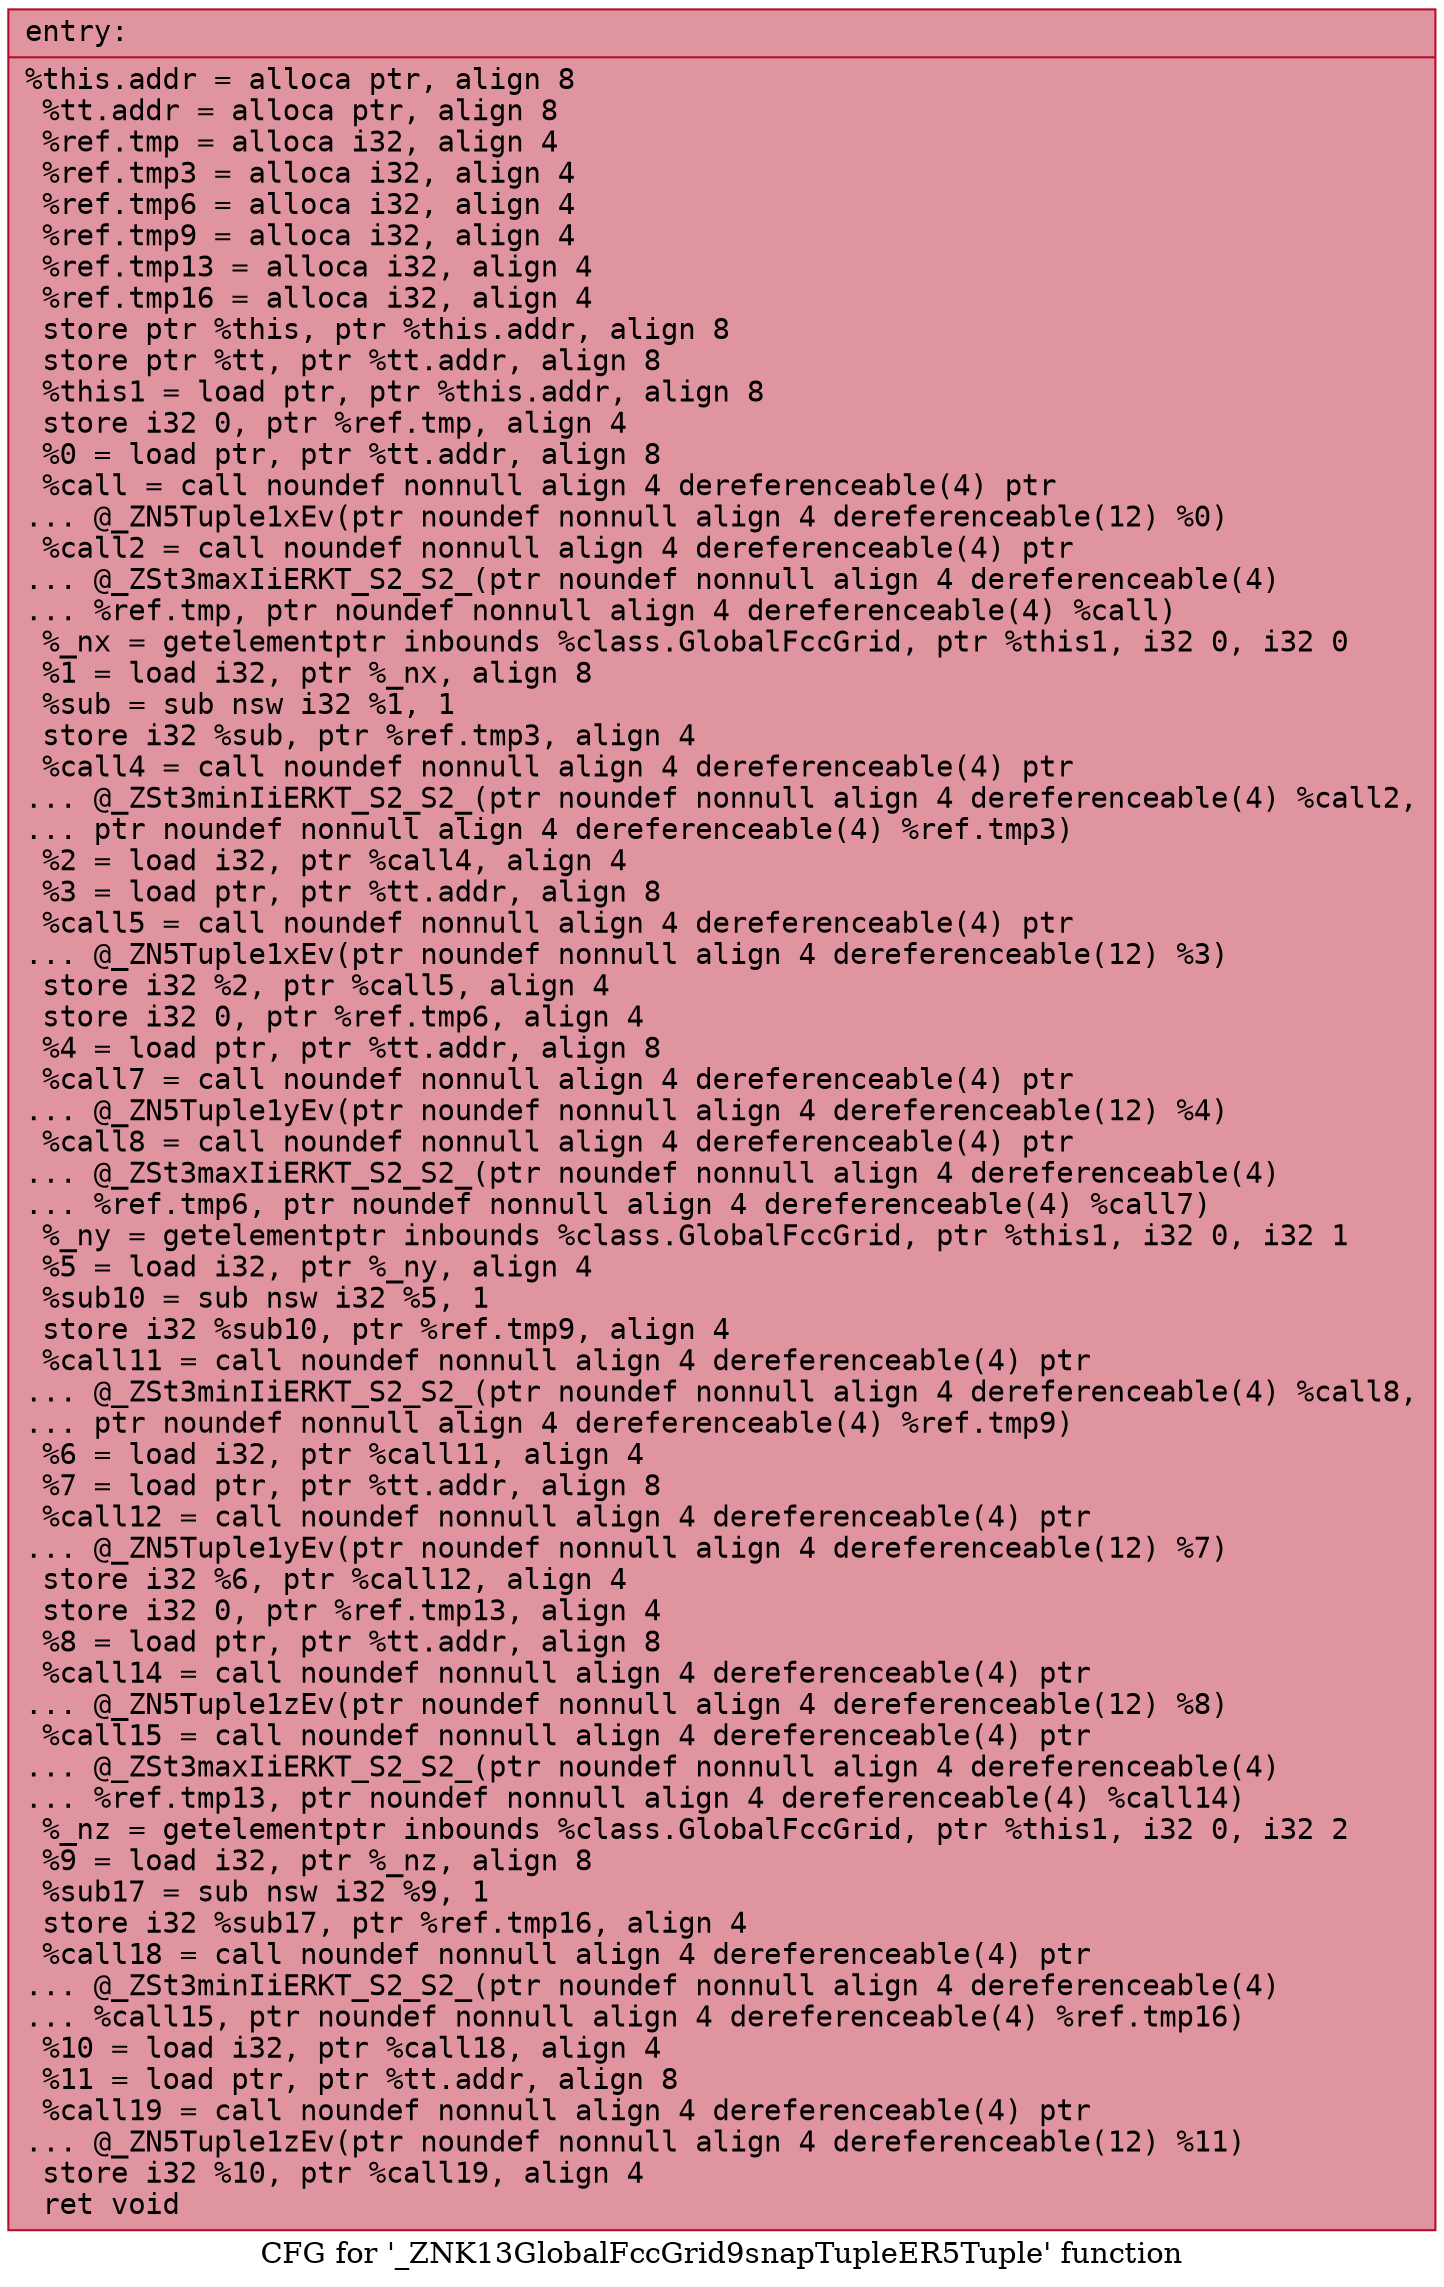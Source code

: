 digraph "CFG for '_ZNK13GlobalFccGrid9snapTupleER5Tuple' function" {
	label="CFG for '_ZNK13GlobalFccGrid9snapTupleER5Tuple' function";

	Node0x55c606367800 [shape=record,color="#b70d28ff", style=filled, fillcolor="#b70d2870" fontname="Courier",label="{entry:\l|  %this.addr = alloca ptr, align 8\l  %tt.addr = alloca ptr, align 8\l  %ref.tmp = alloca i32, align 4\l  %ref.tmp3 = alloca i32, align 4\l  %ref.tmp6 = alloca i32, align 4\l  %ref.tmp9 = alloca i32, align 4\l  %ref.tmp13 = alloca i32, align 4\l  %ref.tmp16 = alloca i32, align 4\l  store ptr %this, ptr %this.addr, align 8\l  store ptr %tt, ptr %tt.addr, align 8\l  %this1 = load ptr, ptr %this.addr, align 8\l  store i32 0, ptr %ref.tmp, align 4\l  %0 = load ptr, ptr %tt.addr, align 8\l  %call = call noundef nonnull align 4 dereferenceable(4) ptr\l... @_ZN5Tuple1xEv(ptr noundef nonnull align 4 dereferenceable(12) %0)\l  %call2 = call noundef nonnull align 4 dereferenceable(4) ptr\l... @_ZSt3maxIiERKT_S2_S2_(ptr noundef nonnull align 4 dereferenceable(4)\l... %ref.tmp, ptr noundef nonnull align 4 dereferenceable(4) %call)\l  %_nx = getelementptr inbounds %class.GlobalFccGrid, ptr %this1, i32 0, i32 0\l  %1 = load i32, ptr %_nx, align 8\l  %sub = sub nsw i32 %1, 1\l  store i32 %sub, ptr %ref.tmp3, align 4\l  %call4 = call noundef nonnull align 4 dereferenceable(4) ptr\l... @_ZSt3minIiERKT_S2_S2_(ptr noundef nonnull align 4 dereferenceable(4) %call2,\l... ptr noundef nonnull align 4 dereferenceable(4) %ref.tmp3)\l  %2 = load i32, ptr %call4, align 4\l  %3 = load ptr, ptr %tt.addr, align 8\l  %call5 = call noundef nonnull align 4 dereferenceable(4) ptr\l... @_ZN5Tuple1xEv(ptr noundef nonnull align 4 dereferenceable(12) %3)\l  store i32 %2, ptr %call5, align 4\l  store i32 0, ptr %ref.tmp6, align 4\l  %4 = load ptr, ptr %tt.addr, align 8\l  %call7 = call noundef nonnull align 4 dereferenceable(4) ptr\l... @_ZN5Tuple1yEv(ptr noundef nonnull align 4 dereferenceable(12) %4)\l  %call8 = call noundef nonnull align 4 dereferenceable(4) ptr\l... @_ZSt3maxIiERKT_S2_S2_(ptr noundef nonnull align 4 dereferenceable(4)\l... %ref.tmp6, ptr noundef nonnull align 4 dereferenceable(4) %call7)\l  %_ny = getelementptr inbounds %class.GlobalFccGrid, ptr %this1, i32 0, i32 1\l  %5 = load i32, ptr %_ny, align 4\l  %sub10 = sub nsw i32 %5, 1\l  store i32 %sub10, ptr %ref.tmp9, align 4\l  %call11 = call noundef nonnull align 4 dereferenceable(4) ptr\l... @_ZSt3minIiERKT_S2_S2_(ptr noundef nonnull align 4 dereferenceable(4) %call8,\l... ptr noundef nonnull align 4 dereferenceable(4) %ref.tmp9)\l  %6 = load i32, ptr %call11, align 4\l  %7 = load ptr, ptr %tt.addr, align 8\l  %call12 = call noundef nonnull align 4 dereferenceable(4) ptr\l... @_ZN5Tuple1yEv(ptr noundef nonnull align 4 dereferenceable(12) %7)\l  store i32 %6, ptr %call12, align 4\l  store i32 0, ptr %ref.tmp13, align 4\l  %8 = load ptr, ptr %tt.addr, align 8\l  %call14 = call noundef nonnull align 4 dereferenceable(4) ptr\l... @_ZN5Tuple1zEv(ptr noundef nonnull align 4 dereferenceable(12) %8)\l  %call15 = call noundef nonnull align 4 dereferenceable(4) ptr\l... @_ZSt3maxIiERKT_S2_S2_(ptr noundef nonnull align 4 dereferenceable(4)\l... %ref.tmp13, ptr noundef nonnull align 4 dereferenceable(4) %call14)\l  %_nz = getelementptr inbounds %class.GlobalFccGrid, ptr %this1, i32 0, i32 2\l  %9 = load i32, ptr %_nz, align 8\l  %sub17 = sub nsw i32 %9, 1\l  store i32 %sub17, ptr %ref.tmp16, align 4\l  %call18 = call noundef nonnull align 4 dereferenceable(4) ptr\l... @_ZSt3minIiERKT_S2_S2_(ptr noundef nonnull align 4 dereferenceable(4)\l... %call15, ptr noundef nonnull align 4 dereferenceable(4) %ref.tmp16)\l  %10 = load i32, ptr %call18, align 4\l  %11 = load ptr, ptr %tt.addr, align 8\l  %call19 = call noundef nonnull align 4 dereferenceable(4) ptr\l... @_ZN5Tuple1zEv(ptr noundef nonnull align 4 dereferenceable(12) %11)\l  store i32 %10, ptr %call19, align 4\l  ret void\l}"];
}
